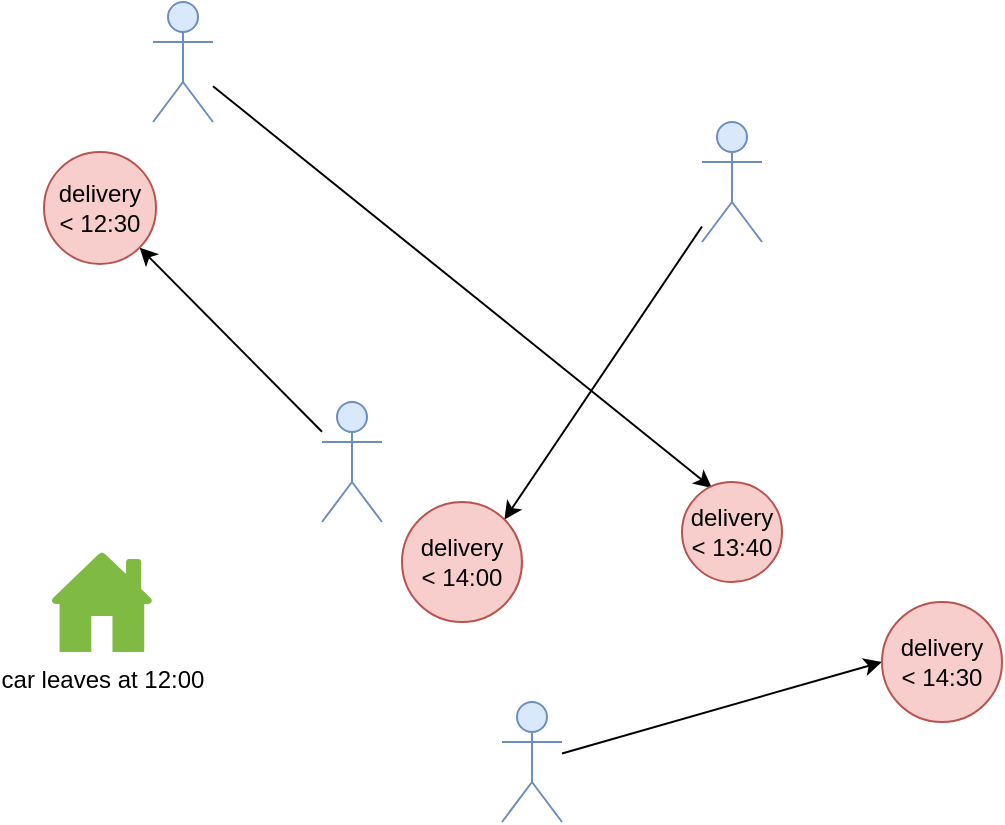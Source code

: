 <mxfile version="10.8.0" type="device"><diagram id="0CaQZjMHqSvvy4CPc1rd" name="Page-1"><mxGraphModel dx="1394" dy="785" grid="1" gridSize="10" guides="1" tooltips="1" connect="1" arrows="1" fold="1" page="1" pageScale="1" pageWidth="850" pageHeight="1100" math="0" shadow="0"><root><mxCell id="0"/><mxCell id="1" parent="0"/><mxCell id="xGCOEvPqpVoE3yfr72ye-10" value="" style="rounded=0;orthogonalLoop=1;jettySize=auto;html=1;entryX=1;entryY=0;entryDx=0;entryDy=0;" edge="1" parent="1" source="xGCOEvPqpVoE3yfr72ye-8" target="xGCOEvPqpVoE3yfr72ye-11"><mxGeometry relative="1" as="geometry"><mxPoint x="130" y="50" as="targetPoint"/></mxGeometry></mxCell><mxCell id="xGCOEvPqpVoE3yfr72ye-8" value="&lt;div&gt;request 2&lt;/div&gt;" style="shape=umlActor;verticalLabelPosition=bottom;labelBackgroundColor=#ffffff;verticalAlign=top;html=1;outlineConnect=0;noLabel=1;fillColor=#dae8fc;strokeColor=#6c8ebf;" vertex="1" parent="1"><mxGeometry x="400" y="100" width="30" height="60" as="geometry"/></mxCell><mxCell id="xGCOEvPqpVoE3yfr72ye-11" value="&lt;div&gt;delivery&lt;/div&gt;&lt;div&gt;&amp;lt; 14:00&lt;br&gt;&lt;/div&gt;" style="ellipse;whiteSpace=wrap;html=1;aspect=fixed;fillColor=#f8cecc;strokeColor=#b85450;" vertex="1" parent="1"><mxGeometry x="250" y="290" width="60" height="60" as="geometry"/></mxCell><mxCell id="xGCOEvPqpVoE3yfr72ye-12" value="" style="rounded=0;orthogonalLoop=1;jettySize=auto;html=1;entryX=0;entryY=0.5;entryDx=0;entryDy=0;" edge="1" parent="1" source="xGCOEvPqpVoE3yfr72ye-13" target="xGCOEvPqpVoE3yfr72ye-14"><mxGeometry relative="1" as="geometry"><mxPoint x="140" y="60" as="targetPoint"/></mxGeometry></mxCell><mxCell id="xGCOEvPqpVoE3yfr72ye-13" value="request 4" style="shape=umlActor;verticalLabelPosition=bottom;labelBackgroundColor=#ffffff;verticalAlign=top;html=1;outlineConnect=0;noLabel=1;fillColor=#dae8fc;strokeColor=#6c8ebf;" vertex="1" parent="1"><mxGeometry x="300" y="390" width="30" height="60" as="geometry"/></mxCell><mxCell id="xGCOEvPqpVoE3yfr72ye-14" value="&lt;div&gt;delivery&lt;/div&gt;&lt;div&gt;&amp;lt; 14:30&lt;/div&gt;" style="ellipse;whiteSpace=wrap;html=1;aspect=fixed;fillColor=#f8cecc;strokeColor=#b85450;" vertex="1" parent="1"><mxGeometry x="490" y="340" width="60" height="60" as="geometry"/></mxCell><mxCell id="xGCOEvPqpVoE3yfr72ye-15" value="" style="rounded=0;orthogonalLoop=1;jettySize=auto;html=1;entryX=0.3;entryY=0.06;entryDx=0;entryDy=0;entryPerimeter=0;" edge="1" parent="1" source="xGCOEvPqpVoE3yfr72ye-16" target="xGCOEvPqpVoE3yfr72ye-17"><mxGeometry relative="1" as="geometry"><mxPoint x="-190" y="180" as="targetPoint"/></mxGeometry></mxCell><mxCell id="xGCOEvPqpVoE3yfr72ye-16" value="request 1" style="shape=umlActor;verticalLabelPosition=bottom;labelBackgroundColor=#ffffff;verticalAlign=top;html=1;outlineConnect=0;noLabel=1;fillColor=#dae8fc;strokeColor=#6c8ebf;" vertex="1" parent="1"><mxGeometry x="125.5" y="40" width="30" height="60" as="geometry"/></mxCell><mxCell id="xGCOEvPqpVoE3yfr72ye-17" value="&lt;div&gt;delivery&lt;/div&gt;&lt;div&gt;&amp;lt; 13:40&lt;br&gt;&lt;/div&gt;" style="ellipse;whiteSpace=wrap;html=1;aspect=fixed;fillColor=#f8cecc;strokeColor=#b85450;" vertex="1" parent="1"><mxGeometry x="390" y="280" width="50" height="50" as="geometry"/></mxCell><mxCell id="xGCOEvPqpVoE3yfr72ye-19" value="" style="rounded=0;orthogonalLoop=1;jettySize=auto;html=1;entryX=1;entryY=1;entryDx=0;entryDy=0;" edge="1" parent="1" source="xGCOEvPqpVoE3yfr72ye-20" target="xGCOEvPqpVoE3yfr72ye-21"><mxGeometry relative="1" as="geometry"><mxPoint x="-180" y="190" as="targetPoint"/></mxGeometry></mxCell><mxCell id="xGCOEvPqpVoE3yfr72ye-20" value="request 3" style="shape=umlActor;verticalLabelPosition=bottom;labelBackgroundColor=#ffffff;verticalAlign=top;html=1;outlineConnect=0;noLabel=1;fillColor=#dae8fc;strokeColor=#6c8ebf;" vertex="1" parent="1"><mxGeometry x="210" y="240" width="30" height="60" as="geometry"/></mxCell><mxCell id="xGCOEvPqpVoE3yfr72ye-21" value="&lt;div&gt;delivery&lt;/div&gt;&lt;div&gt;&amp;lt; 12:30&lt;br&gt;&lt;/div&gt;" style="ellipse;whiteSpace=wrap;html=1;aspect=fixed;fillColor=#f8cecc;strokeColor=#b85450;" vertex="1" parent="1"><mxGeometry x="71" y="115" width="56" height="56" as="geometry"/></mxCell><mxCell id="xGCOEvPqpVoE3yfr72ye-24" value="&lt;div&gt;car leaves at 12:00&lt;br&gt;&lt;/div&gt;" style="pointerEvents=1;shadow=0;dashed=0;html=1;strokeColor=none;labelPosition=center;verticalLabelPosition=bottom;verticalAlign=top;outlineConnect=0;align=center;shape=mxgraph.office.concepts.home;fillColor=#7FBA42;" vertex="1" parent="1"><mxGeometry x="74.5" y="315" width="51" height="50" as="geometry"/></mxCell></root></mxGraphModel></diagram></mxfile>